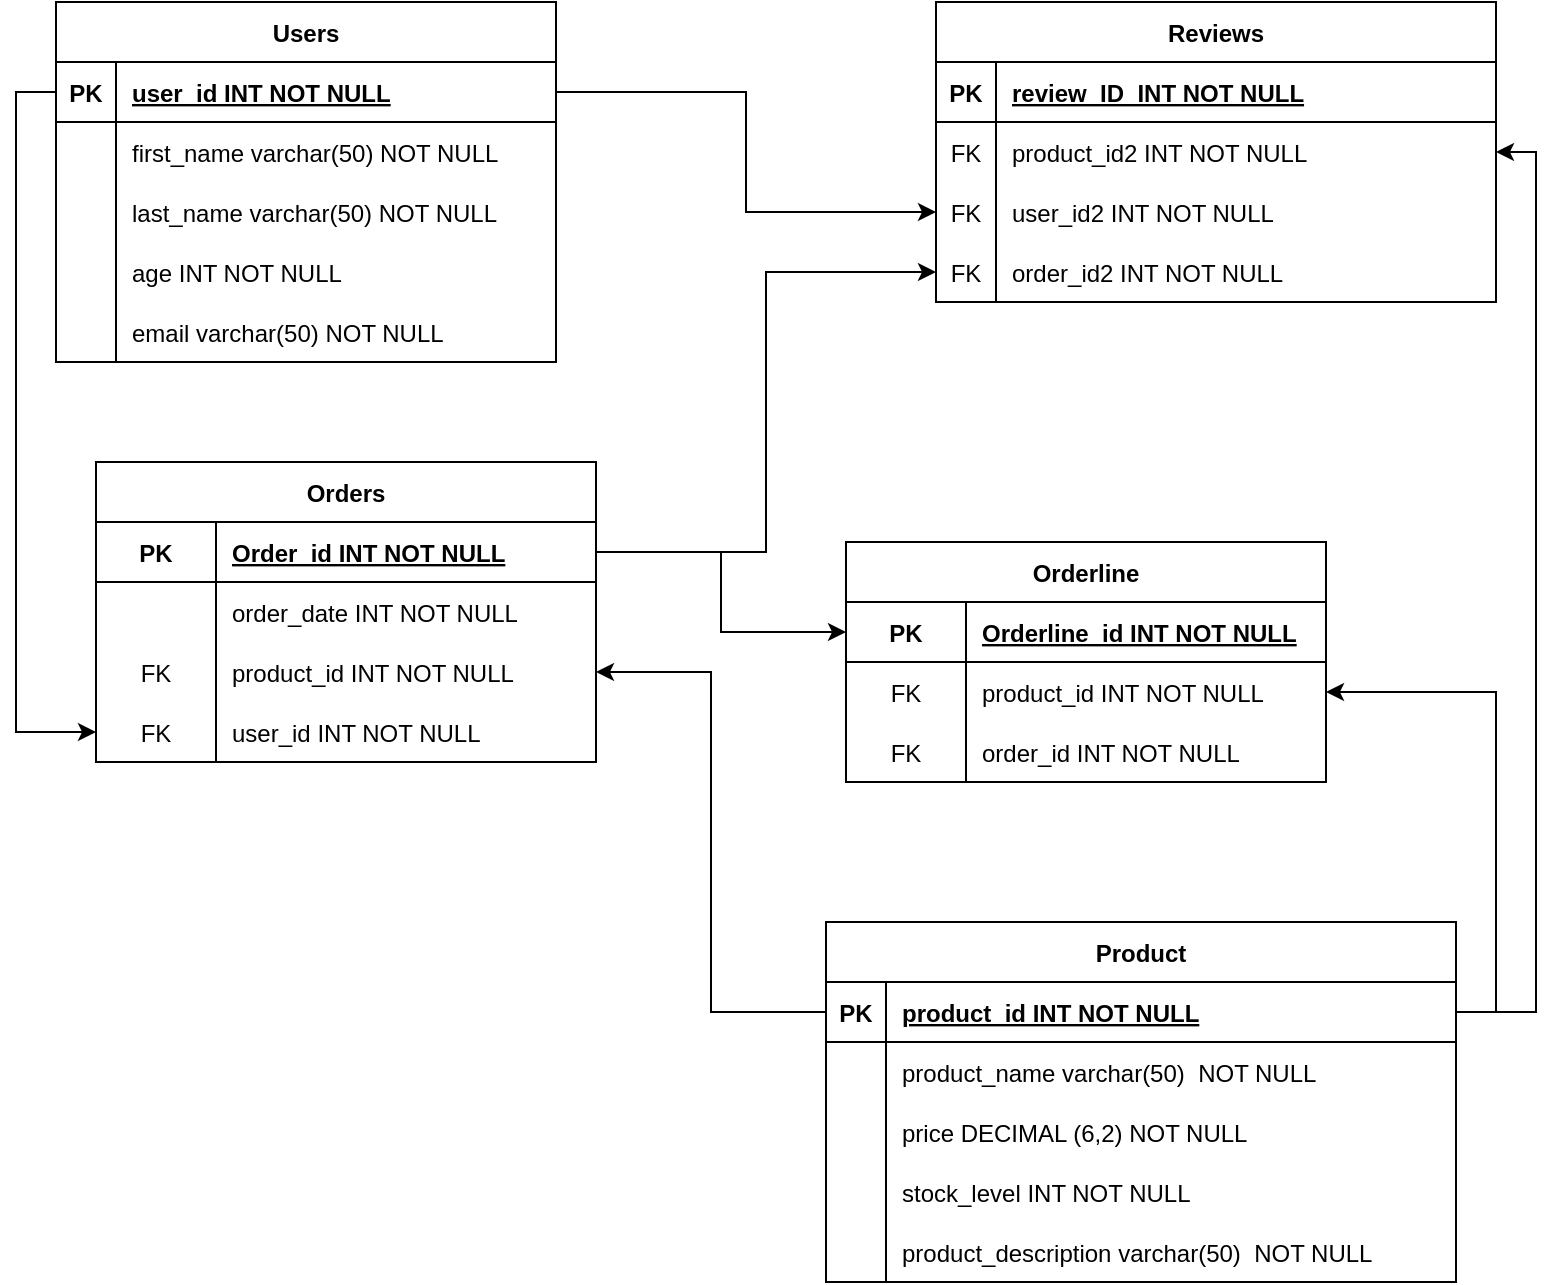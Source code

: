 <mxfile version="16.2.7" type="device" pages="2"><diagram id="R2lEEEUBdFMjLlhIrx00" name="Page-1"><mxGraphModel dx="1783" dy="993" grid="1" gridSize="10" guides="1" tooltips="1" connect="1" arrows="1" fold="1" page="1" pageScale="1" pageWidth="850" pageHeight="1100" math="0" shadow="0" extFonts="Permanent Marker^https://fonts.googleapis.com/css?family=Permanent+Marker"><root><mxCell id="0"/><mxCell id="1" parent="0"/><mxCell id="NBbEtdZP2N2z658jmZak-1" value="Users" style="shape=table;startSize=30;container=1;collapsible=1;childLayout=tableLayout;fixedRows=1;rowLines=0;fontStyle=1;align=center;resizeLast=1;strokeColor=default;" vertex="1" parent="1"><mxGeometry x="40" y="40" width="250" height="180" as="geometry"/></mxCell><mxCell id="NBbEtdZP2N2z658jmZak-2" value="" style="shape=tableRow;horizontal=0;startSize=0;swimlaneHead=0;swimlaneBody=0;fillColor=none;collapsible=0;dropTarget=0;points=[[0,0.5],[1,0.5]];portConstraint=eastwest;top=0;left=0;right=0;bottom=1;strokeColor=default;" vertex="1" parent="NBbEtdZP2N2z658jmZak-1"><mxGeometry y="30" width="250" height="30" as="geometry"/></mxCell><mxCell id="NBbEtdZP2N2z658jmZak-3" value="PK" style="shape=partialRectangle;connectable=0;fillColor=none;top=0;left=0;bottom=0;right=0;fontStyle=1;overflow=hidden;strokeColor=default;" vertex="1" parent="NBbEtdZP2N2z658jmZak-2"><mxGeometry width="30" height="30" as="geometry"><mxRectangle width="30" height="30" as="alternateBounds"/></mxGeometry></mxCell><mxCell id="NBbEtdZP2N2z658jmZak-4" value="user_id INT NOT NULL" style="shape=partialRectangle;connectable=0;fillColor=none;top=0;left=0;bottom=0;right=0;align=left;spacingLeft=6;fontStyle=5;overflow=hidden;strokeColor=default;" vertex="1" parent="NBbEtdZP2N2z658jmZak-2"><mxGeometry x="30" width="220" height="30" as="geometry"><mxRectangle width="220" height="30" as="alternateBounds"/></mxGeometry></mxCell><mxCell id="NBbEtdZP2N2z658jmZak-5" value="" style="shape=tableRow;horizontal=0;startSize=0;swimlaneHead=0;swimlaneBody=0;fillColor=none;collapsible=0;dropTarget=0;points=[[0,0.5],[1,0.5]];portConstraint=eastwest;top=0;left=0;right=0;bottom=0;strokeColor=default;" vertex="1" parent="NBbEtdZP2N2z658jmZak-1"><mxGeometry y="60" width="250" height="30" as="geometry"/></mxCell><mxCell id="NBbEtdZP2N2z658jmZak-6" value="" style="shape=partialRectangle;connectable=0;fillColor=none;top=0;left=0;bottom=0;right=0;editable=1;overflow=hidden;strokeColor=default;" vertex="1" parent="NBbEtdZP2N2z658jmZak-5"><mxGeometry width="30" height="30" as="geometry"><mxRectangle width="30" height="30" as="alternateBounds"/></mxGeometry></mxCell><mxCell id="NBbEtdZP2N2z658jmZak-7" value="first_name varchar(50) NOT NULL" style="shape=partialRectangle;connectable=0;fillColor=none;top=0;left=0;bottom=0;right=0;align=left;spacingLeft=6;overflow=hidden;strokeColor=default;" vertex="1" parent="NBbEtdZP2N2z658jmZak-5"><mxGeometry x="30" width="220" height="30" as="geometry"><mxRectangle width="220" height="30" as="alternateBounds"/></mxGeometry></mxCell><mxCell id="NBbEtdZP2N2z658jmZak-8" value="" style="shape=tableRow;horizontal=0;startSize=0;swimlaneHead=0;swimlaneBody=0;fillColor=none;collapsible=0;dropTarget=0;points=[[0,0.5],[1,0.5]];portConstraint=eastwest;top=0;left=0;right=0;bottom=0;strokeColor=default;" vertex="1" parent="NBbEtdZP2N2z658jmZak-1"><mxGeometry y="90" width="250" height="30" as="geometry"/></mxCell><mxCell id="NBbEtdZP2N2z658jmZak-9" value="" style="shape=partialRectangle;connectable=0;fillColor=none;top=0;left=0;bottom=0;right=0;editable=1;overflow=hidden;strokeColor=default;" vertex="1" parent="NBbEtdZP2N2z658jmZak-8"><mxGeometry width="30" height="30" as="geometry"><mxRectangle width="30" height="30" as="alternateBounds"/></mxGeometry></mxCell><mxCell id="NBbEtdZP2N2z658jmZak-10" value="last_name varchar(50) NOT NULL" style="shape=partialRectangle;connectable=0;fillColor=none;top=0;left=0;bottom=0;right=0;align=left;spacingLeft=6;overflow=hidden;strokeColor=default;" vertex="1" parent="NBbEtdZP2N2z658jmZak-8"><mxGeometry x="30" width="220" height="30" as="geometry"><mxRectangle width="220" height="30" as="alternateBounds"/></mxGeometry></mxCell><mxCell id="NBbEtdZP2N2z658jmZak-11" value="" style="shape=tableRow;horizontal=0;startSize=0;swimlaneHead=0;swimlaneBody=0;fillColor=none;collapsible=0;dropTarget=0;points=[[0,0.5],[1,0.5]];portConstraint=eastwest;top=0;left=0;right=0;bottom=0;strokeColor=default;" vertex="1" parent="NBbEtdZP2N2z658jmZak-1"><mxGeometry y="120" width="250" height="30" as="geometry"/></mxCell><mxCell id="NBbEtdZP2N2z658jmZak-12" value="" style="shape=partialRectangle;connectable=0;fillColor=none;top=0;left=0;bottom=0;right=0;editable=1;overflow=hidden;strokeColor=default;" vertex="1" parent="NBbEtdZP2N2z658jmZak-11"><mxGeometry width="30" height="30" as="geometry"><mxRectangle width="30" height="30" as="alternateBounds"/></mxGeometry></mxCell><mxCell id="NBbEtdZP2N2z658jmZak-13" value="age INT NOT NULL" style="shape=partialRectangle;connectable=0;fillColor=none;top=0;left=0;bottom=0;right=0;align=left;spacingLeft=6;overflow=hidden;strokeColor=default;" vertex="1" parent="NBbEtdZP2N2z658jmZak-11"><mxGeometry x="30" width="220" height="30" as="geometry"><mxRectangle width="220" height="30" as="alternateBounds"/></mxGeometry></mxCell><mxCell id="NBbEtdZP2N2z658jmZak-15" value="" style="shape=tableRow;horizontal=0;startSize=0;swimlaneHead=0;swimlaneBody=0;fillColor=none;collapsible=0;dropTarget=0;points=[[0,0.5],[1,0.5]];portConstraint=eastwest;top=0;left=0;right=0;bottom=0;strokeColor=default;" vertex="1" parent="NBbEtdZP2N2z658jmZak-1"><mxGeometry y="150" width="250" height="30" as="geometry"/></mxCell><mxCell id="NBbEtdZP2N2z658jmZak-16" value="" style="shape=partialRectangle;connectable=0;fillColor=none;top=0;left=0;bottom=0;right=0;editable=1;overflow=hidden;strokeColor=default;" vertex="1" parent="NBbEtdZP2N2z658jmZak-15"><mxGeometry width="30" height="30" as="geometry"><mxRectangle width="30" height="30" as="alternateBounds"/></mxGeometry></mxCell><mxCell id="NBbEtdZP2N2z658jmZak-17" value="email varchar(50) NOT NULL" style="shape=partialRectangle;connectable=0;fillColor=none;top=0;left=0;bottom=0;right=0;align=left;spacingLeft=6;overflow=hidden;strokeColor=default;" vertex="1" parent="NBbEtdZP2N2z658jmZak-15"><mxGeometry x="30" width="220" height="30" as="geometry"><mxRectangle width="220" height="30" as="alternateBounds"/></mxGeometry></mxCell><mxCell id="NBbEtdZP2N2z658jmZak-18" value="Product" style="shape=table;startSize=30;container=1;collapsible=1;childLayout=tableLayout;fixedRows=1;rowLines=0;fontStyle=1;align=center;resizeLast=1;strokeColor=default;" vertex="1" parent="1"><mxGeometry x="425" y="500" width="315" height="180" as="geometry"/></mxCell><mxCell id="NBbEtdZP2N2z658jmZak-19" value="" style="shape=tableRow;horizontal=0;startSize=0;swimlaneHead=0;swimlaneBody=0;fillColor=none;collapsible=0;dropTarget=0;points=[[0,0.5],[1,0.5]];portConstraint=eastwest;top=0;left=0;right=0;bottom=1;strokeColor=default;" vertex="1" parent="NBbEtdZP2N2z658jmZak-18"><mxGeometry y="30" width="315" height="30" as="geometry"/></mxCell><mxCell id="NBbEtdZP2N2z658jmZak-20" value="PK" style="shape=partialRectangle;connectable=0;fillColor=none;top=0;left=0;bottom=0;right=0;fontStyle=1;overflow=hidden;strokeColor=default;" vertex="1" parent="NBbEtdZP2N2z658jmZak-19"><mxGeometry width="30" height="30" as="geometry"><mxRectangle width="30" height="30" as="alternateBounds"/></mxGeometry></mxCell><mxCell id="NBbEtdZP2N2z658jmZak-21" value="product_id INT NOT NULL" style="shape=partialRectangle;connectable=0;fillColor=none;top=0;left=0;bottom=0;right=0;align=left;spacingLeft=6;fontStyle=5;overflow=hidden;strokeColor=default;" vertex="1" parent="NBbEtdZP2N2z658jmZak-19"><mxGeometry x="30" width="285" height="30" as="geometry"><mxRectangle width="285" height="30" as="alternateBounds"/></mxGeometry></mxCell><mxCell id="NBbEtdZP2N2z658jmZak-22" value="" style="shape=tableRow;horizontal=0;startSize=0;swimlaneHead=0;swimlaneBody=0;fillColor=none;collapsible=0;dropTarget=0;points=[[0,0.5],[1,0.5]];portConstraint=eastwest;top=0;left=0;right=0;bottom=0;strokeColor=default;" vertex="1" parent="NBbEtdZP2N2z658jmZak-18"><mxGeometry y="60" width="315" height="30" as="geometry"/></mxCell><mxCell id="NBbEtdZP2N2z658jmZak-23" value="" style="shape=partialRectangle;connectable=0;fillColor=none;top=0;left=0;bottom=0;right=0;editable=1;overflow=hidden;strokeColor=default;" vertex="1" parent="NBbEtdZP2N2z658jmZak-22"><mxGeometry width="30" height="30" as="geometry"><mxRectangle width="30" height="30" as="alternateBounds"/></mxGeometry></mxCell><mxCell id="NBbEtdZP2N2z658jmZak-24" value="product_name varchar(50)  NOT NULL" style="shape=partialRectangle;connectable=0;fillColor=none;top=0;left=0;bottom=0;right=0;align=left;spacingLeft=6;overflow=hidden;strokeColor=default;" vertex="1" parent="NBbEtdZP2N2z658jmZak-22"><mxGeometry x="30" width="285" height="30" as="geometry"><mxRectangle width="285" height="30" as="alternateBounds"/></mxGeometry></mxCell><mxCell id="NBbEtdZP2N2z658jmZak-25" value="" style="shape=tableRow;horizontal=0;startSize=0;swimlaneHead=0;swimlaneBody=0;fillColor=none;collapsible=0;dropTarget=0;points=[[0,0.5],[1,0.5]];portConstraint=eastwest;top=0;left=0;right=0;bottom=0;strokeColor=default;" vertex="1" parent="NBbEtdZP2N2z658jmZak-18"><mxGeometry y="90" width="315" height="30" as="geometry"/></mxCell><mxCell id="NBbEtdZP2N2z658jmZak-26" value="" style="shape=partialRectangle;connectable=0;fillColor=none;top=0;left=0;bottom=0;right=0;editable=1;overflow=hidden;strokeColor=default;" vertex="1" parent="NBbEtdZP2N2z658jmZak-25"><mxGeometry width="30" height="30" as="geometry"><mxRectangle width="30" height="30" as="alternateBounds"/></mxGeometry></mxCell><mxCell id="NBbEtdZP2N2z658jmZak-27" value="price DECIMAL (6,2) NOT NULL" style="shape=partialRectangle;connectable=0;fillColor=none;top=0;left=0;bottom=0;right=0;align=left;spacingLeft=6;overflow=hidden;strokeColor=default;" vertex="1" parent="NBbEtdZP2N2z658jmZak-25"><mxGeometry x="30" width="285" height="30" as="geometry"><mxRectangle width="285" height="30" as="alternateBounds"/></mxGeometry></mxCell><mxCell id="NBbEtdZP2N2z658jmZak-28" value="" style="shape=tableRow;horizontal=0;startSize=0;swimlaneHead=0;swimlaneBody=0;fillColor=none;collapsible=0;dropTarget=0;points=[[0,0.5],[1,0.5]];portConstraint=eastwest;top=0;left=0;right=0;bottom=0;strokeColor=default;" vertex="1" parent="NBbEtdZP2N2z658jmZak-18"><mxGeometry y="120" width="315" height="30" as="geometry"/></mxCell><mxCell id="NBbEtdZP2N2z658jmZak-29" value="" style="shape=partialRectangle;connectable=0;fillColor=none;top=0;left=0;bottom=0;right=0;editable=1;overflow=hidden;strokeColor=default;" vertex="1" parent="NBbEtdZP2N2z658jmZak-28"><mxGeometry width="30" height="30" as="geometry"><mxRectangle width="30" height="30" as="alternateBounds"/></mxGeometry></mxCell><mxCell id="NBbEtdZP2N2z658jmZak-30" value="stock_level INT NOT NULL" style="shape=partialRectangle;connectable=0;fillColor=none;top=0;left=0;bottom=0;right=0;align=left;spacingLeft=6;overflow=hidden;strokeColor=default;" vertex="1" parent="NBbEtdZP2N2z658jmZak-28"><mxGeometry x="30" width="285" height="30" as="geometry"><mxRectangle width="285" height="30" as="alternateBounds"/></mxGeometry></mxCell><mxCell id="NBbEtdZP2N2z658jmZak-81" value="" style="shape=tableRow;horizontal=0;startSize=0;swimlaneHead=0;swimlaneBody=0;fillColor=none;collapsible=0;dropTarget=0;points=[[0,0.5],[1,0.5]];portConstraint=eastwest;top=0;left=0;right=0;bottom=0;strokeColor=default;" vertex="1" parent="NBbEtdZP2N2z658jmZak-18"><mxGeometry y="150" width="315" height="30" as="geometry"/></mxCell><mxCell id="NBbEtdZP2N2z658jmZak-82" value="" style="shape=partialRectangle;connectable=0;fillColor=none;top=0;left=0;bottom=0;right=0;editable=1;overflow=hidden;strokeColor=default;" vertex="1" parent="NBbEtdZP2N2z658jmZak-81"><mxGeometry width="30" height="30" as="geometry"><mxRectangle width="30" height="30" as="alternateBounds"/></mxGeometry></mxCell><mxCell id="NBbEtdZP2N2z658jmZak-83" value="product_description varchar(50)  NOT NULL" style="shape=partialRectangle;connectable=0;fillColor=none;top=0;left=0;bottom=0;right=0;align=left;spacingLeft=6;overflow=hidden;strokeColor=default;" vertex="1" parent="NBbEtdZP2N2z658jmZak-81"><mxGeometry x="30" width="285" height="30" as="geometry"><mxRectangle width="285" height="30" as="alternateBounds"/></mxGeometry></mxCell><mxCell id="NBbEtdZP2N2z658jmZak-31" value="Orders" style="shape=table;startSize=30;container=1;collapsible=1;childLayout=tableLayout;fixedRows=1;rowLines=0;fontStyle=1;align=center;resizeLast=1;strokeColor=default;" vertex="1" parent="1"><mxGeometry x="60" y="270" width="250" height="150" as="geometry"/></mxCell><mxCell id="NBbEtdZP2N2z658jmZak-35" value="" style="shape=tableRow;horizontal=0;startSize=0;swimlaneHead=0;swimlaneBody=0;fillColor=none;collapsible=0;dropTarget=0;points=[[0,0.5],[1,0.5]];portConstraint=eastwest;top=0;left=0;right=0;bottom=1;strokeColor=default;" vertex="1" parent="NBbEtdZP2N2z658jmZak-31"><mxGeometry y="30" width="250" height="30" as="geometry"/></mxCell><mxCell id="NBbEtdZP2N2z658jmZak-36" value="PK" style="shape=partialRectangle;connectable=0;fillColor=none;top=0;left=0;bottom=0;right=0;fontStyle=1;overflow=hidden;strokeColor=default;" vertex="1" parent="NBbEtdZP2N2z658jmZak-35"><mxGeometry width="60" height="30" as="geometry"><mxRectangle width="60" height="30" as="alternateBounds"/></mxGeometry></mxCell><mxCell id="NBbEtdZP2N2z658jmZak-37" value="Order_id INT NOT NULL" style="shape=partialRectangle;connectable=0;fillColor=none;top=0;left=0;bottom=0;right=0;align=left;spacingLeft=6;fontStyle=5;overflow=hidden;strokeColor=default;" vertex="1" parent="NBbEtdZP2N2z658jmZak-35"><mxGeometry x="60" width="190" height="30" as="geometry"><mxRectangle width="190" height="30" as="alternateBounds"/></mxGeometry></mxCell><mxCell id="NBbEtdZP2N2z658jmZak-38" value="" style="shape=tableRow;horizontal=0;startSize=0;swimlaneHead=0;swimlaneBody=0;fillColor=none;collapsible=0;dropTarget=0;points=[[0,0.5],[1,0.5]];portConstraint=eastwest;top=0;left=0;right=0;bottom=0;strokeColor=default;" vertex="1" parent="NBbEtdZP2N2z658jmZak-31"><mxGeometry y="60" width="250" height="30" as="geometry"/></mxCell><mxCell id="NBbEtdZP2N2z658jmZak-39" value="" style="shape=partialRectangle;connectable=0;fillColor=none;top=0;left=0;bottom=0;right=0;editable=1;overflow=hidden;strokeColor=default;" vertex="1" parent="NBbEtdZP2N2z658jmZak-38"><mxGeometry width="60" height="30" as="geometry"><mxRectangle width="60" height="30" as="alternateBounds"/></mxGeometry></mxCell><mxCell id="NBbEtdZP2N2z658jmZak-40" value="order_date INT NOT NULL" style="shape=partialRectangle;connectable=0;fillColor=none;top=0;left=0;bottom=0;right=0;align=left;spacingLeft=6;overflow=hidden;strokeColor=default;" vertex="1" parent="NBbEtdZP2N2z658jmZak-38"><mxGeometry x="60" width="190" height="30" as="geometry"><mxRectangle width="190" height="30" as="alternateBounds"/></mxGeometry></mxCell><mxCell id="NBbEtdZP2N2z658jmZak-45" value="" style="shape=tableRow;horizontal=0;startSize=0;swimlaneHead=0;swimlaneBody=0;fillColor=none;collapsible=0;dropTarget=0;points=[[0,0.5],[1,0.5]];portConstraint=eastwest;top=0;left=0;right=0;bottom=0;strokeColor=default;" vertex="1" parent="NBbEtdZP2N2z658jmZak-31"><mxGeometry y="90" width="250" height="30" as="geometry"/></mxCell><mxCell id="NBbEtdZP2N2z658jmZak-46" value="FK" style="shape=partialRectangle;connectable=0;fillColor=none;top=0;left=0;bottom=0;right=0;fontStyle=0;overflow=hidden;strokeColor=default;" vertex="1" parent="NBbEtdZP2N2z658jmZak-45"><mxGeometry width="60" height="30" as="geometry"><mxRectangle width="60" height="30" as="alternateBounds"/></mxGeometry></mxCell><mxCell id="NBbEtdZP2N2z658jmZak-47" value="product_id INT NOT NULL" style="shape=partialRectangle;connectable=0;fillColor=none;top=0;left=0;bottom=0;right=0;align=left;spacingLeft=6;fontStyle=0;overflow=hidden;strokeColor=default;" vertex="1" parent="NBbEtdZP2N2z658jmZak-45"><mxGeometry x="60" width="190" height="30" as="geometry"><mxRectangle width="190" height="30" as="alternateBounds"/></mxGeometry></mxCell><mxCell id="NBbEtdZP2N2z658jmZak-48" value="" style="shape=tableRow;horizontal=0;startSize=0;swimlaneHead=0;swimlaneBody=0;fillColor=none;collapsible=0;dropTarget=0;points=[[0,0.5],[1,0.5]];portConstraint=eastwest;top=0;left=0;right=0;bottom=0;strokeColor=default;" vertex="1" parent="NBbEtdZP2N2z658jmZak-31"><mxGeometry y="120" width="250" height="30" as="geometry"/></mxCell><mxCell id="NBbEtdZP2N2z658jmZak-49" value="FK" style="shape=partialRectangle;connectable=0;fillColor=none;top=0;left=0;bottom=0;right=0;fontStyle=0;overflow=hidden;strokeColor=default;" vertex="1" parent="NBbEtdZP2N2z658jmZak-48"><mxGeometry width="60" height="30" as="geometry"><mxRectangle width="60" height="30" as="alternateBounds"/></mxGeometry></mxCell><mxCell id="NBbEtdZP2N2z658jmZak-50" value="user_id INT NOT NULL" style="shape=partialRectangle;connectable=0;fillColor=none;top=0;left=0;bottom=0;right=0;align=left;spacingLeft=6;fontStyle=0;overflow=hidden;strokeColor=default;" vertex="1" parent="NBbEtdZP2N2z658jmZak-48"><mxGeometry x="60" width="190" height="30" as="geometry"><mxRectangle width="190" height="30" as="alternateBounds"/></mxGeometry></mxCell><mxCell id="NBbEtdZP2N2z658jmZak-64" value="Orderline" style="shape=table;startSize=30;container=1;collapsible=1;childLayout=tableLayout;fixedRows=1;rowLines=0;fontStyle=1;align=center;resizeLast=1;strokeColor=default;" vertex="1" parent="1"><mxGeometry x="435" y="310" width="240" height="120" as="geometry"/></mxCell><mxCell id="NBbEtdZP2N2z658jmZak-68" value="" style="shape=tableRow;horizontal=0;startSize=0;swimlaneHead=0;swimlaneBody=0;fillColor=none;collapsible=0;dropTarget=0;points=[[0,0.5],[1,0.5]];portConstraint=eastwest;top=0;left=0;right=0;bottom=1;strokeColor=default;" vertex="1" parent="NBbEtdZP2N2z658jmZak-64"><mxGeometry y="30" width="240" height="30" as="geometry"/></mxCell><mxCell id="NBbEtdZP2N2z658jmZak-69" value="PK" style="shape=partialRectangle;connectable=0;fillColor=none;top=0;left=0;bottom=0;right=0;fontStyle=1;overflow=hidden;strokeColor=default;" vertex="1" parent="NBbEtdZP2N2z658jmZak-68"><mxGeometry width="60" height="30" as="geometry"><mxRectangle width="60" height="30" as="alternateBounds"/></mxGeometry></mxCell><mxCell id="NBbEtdZP2N2z658jmZak-70" value="Orderline_id INT NOT NULL" style="shape=partialRectangle;connectable=0;fillColor=none;top=0;left=0;bottom=0;right=0;align=left;spacingLeft=6;fontStyle=5;overflow=hidden;strokeColor=default;" vertex="1" parent="NBbEtdZP2N2z658jmZak-68"><mxGeometry x="60" width="180" height="30" as="geometry"><mxRectangle width="180" height="30" as="alternateBounds"/></mxGeometry></mxCell><mxCell id="NBbEtdZP2N2z658jmZak-71" value="" style="shape=tableRow;horizontal=0;startSize=0;swimlaneHead=0;swimlaneBody=0;fillColor=none;collapsible=0;dropTarget=0;points=[[0,0.5],[1,0.5]];portConstraint=eastwest;top=0;left=0;right=0;bottom=0;strokeColor=default;" vertex="1" parent="NBbEtdZP2N2z658jmZak-64"><mxGeometry y="60" width="240" height="30" as="geometry"/></mxCell><mxCell id="NBbEtdZP2N2z658jmZak-72" value="FK" style="shape=partialRectangle;connectable=0;fillColor=none;top=0;left=0;bottom=0;right=0;editable=1;overflow=hidden;strokeColor=default;" vertex="1" parent="NBbEtdZP2N2z658jmZak-71"><mxGeometry width="60" height="30" as="geometry"><mxRectangle width="60" height="30" as="alternateBounds"/></mxGeometry></mxCell><mxCell id="NBbEtdZP2N2z658jmZak-73" value="product_id INT NOT NULL" style="shape=partialRectangle;connectable=0;fillColor=none;top=0;left=0;bottom=0;right=0;align=left;spacingLeft=6;overflow=hidden;strokeColor=default;" vertex="1" parent="NBbEtdZP2N2z658jmZak-71"><mxGeometry x="60" width="180" height="30" as="geometry"><mxRectangle width="180" height="30" as="alternateBounds"/></mxGeometry></mxCell><mxCell id="NBbEtdZP2N2z658jmZak-74" value="" style="shape=tableRow;horizontal=0;startSize=0;swimlaneHead=0;swimlaneBody=0;fillColor=none;collapsible=0;dropTarget=0;points=[[0,0.5],[1,0.5]];portConstraint=eastwest;top=0;left=0;right=0;bottom=0;strokeColor=default;" vertex="1" parent="NBbEtdZP2N2z658jmZak-64"><mxGeometry y="90" width="240" height="30" as="geometry"/></mxCell><mxCell id="NBbEtdZP2N2z658jmZak-75" value="FK" style="shape=partialRectangle;connectable=0;fillColor=none;top=0;left=0;bottom=0;right=0;editable=1;overflow=hidden;strokeColor=default;" vertex="1" parent="NBbEtdZP2N2z658jmZak-74"><mxGeometry width="60" height="30" as="geometry"><mxRectangle width="60" height="30" as="alternateBounds"/></mxGeometry></mxCell><mxCell id="NBbEtdZP2N2z658jmZak-76" value="order_id INT NOT NULL" style="shape=partialRectangle;connectable=0;fillColor=none;top=0;left=0;bottom=0;right=0;align=left;spacingLeft=6;overflow=hidden;strokeColor=default;" vertex="1" parent="NBbEtdZP2N2z658jmZak-74"><mxGeometry x="60" width="180" height="30" as="geometry"><mxRectangle width="180" height="30" as="alternateBounds"/></mxGeometry></mxCell><mxCell id="NBbEtdZP2N2z658jmZak-77" style="edgeStyle=orthogonalEdgeStyle;rounded=0;orthogonalLoop=1;jettySize=auto;html=1;exitX=0;exitY=0.5;exitDx=0;exitDy=0;entryX=0;entryY=0.5;entryDx=0;entryDy=0;" edge="1" parent="1" source="NBbEtdZP2N2z658jmZak-2" target="NBbEtdZP2N2z658jmZak-48"><mxGeometry relative="1" as="geometry"/></mxCell><mxCell id="NBbEtdZP2N2z658jmZak-78" style="edgeStyle=orthogonalEdgeStyle;rounded=0;orthogonalLoop=1;jettySize=auto;html=1;exitX=0;exitY=0.5;exitDx=0;exitDy=0;entryX=1;entryY=0.5;entryDx=0;entryDy=0;" edge="1" parent="1" source="NBbEtdZP2N2z658jmZak-19" target="NBbEtdZP2N2z658jmZak-45"><mxGeometry relative="1" as="geometry"/></mxCell><mxCell id="NBbEtdZP2N2z658jmZak-79" style="edgeStyle=orthogonalEdgeStyle;rounded=0;orthogonalLoop=1;jettySize=auto;html=1;exitX=1;exitY=0.5;exitDx=0;exitDy=0;entryX=1;entryY=0.5;entryDx=0;entryDy=0;" edge="1" parent="1" source="NBbEtdZP2N2z658jmZak-19" target="NBbEtdZP2N2z658jmZak-71"><mxGeometry relative="1" as="geometry"/></mxCell><mxCell id="NBbEtdZP2N2z658jmZak-80" style="edgeStyle=orthogonalEdgeStyle;rounded=0;orthogonalLoop=1;jettySize=auto;html=1;exitX=1;exitY=0.5;exitDx=0;exitDy=0;entryX=0;entryY=0.5;entryDx=0;entryDy=0;" edge="1" parent="1" source="NBbEtdZP2N2z658jmZak-35" target="NBbEtdZP2N2z658jmZak-68"><mxGeometry relative="1" as="geometry"/></mxCell><mxCell id="NBbEtdZP2N2z658jmZak-97" value="Reviews" style="shape=table;startSize=30;container=1;collapsible=1;childLayout=tableLayout;fixedRows=1;rowLines=0;fontStyle=1;align=center;resizeLast=1;strokeColor=default;" vertex="1" parent="1"><mxGeometry x="480" y="40" width="280" height="150" as="geometry"/></mxCell><mxCell id="NBbEtdZP2N2z658jmZak-98" value="" style="shape=tableRow;horizontal=0;startSize=0;swimlaneHead=0;swimlaneBody=0;fillColor=none;collapsible=0;dropTarget=0;points=[[0,0.5],[1,0.5]];portConstraint=eastwest;top=0;left=0;right=0;bottom=1;strokeColor=default;" vertex="1" parent="NBbEtdZP2N2z658jmZak-97"><mxGeometry y="30" width="280" height="30" as="geometry"/></mxCell><mxCell id="NBbEtdZP2N2z658jmZak-99" value="PK" style="shape=partialRectangle;connectable=0;fillColor=none;top=0;left=0;bottom=0;right=0;fontStyle=1;overflow=hidden;strokeColor=default;" vertex="1" parent="NBbEtdZP2N2z658jmZak-98"><mxGeometry width="30" height="30" as="geometry"><mxRectangle width="30" height="30" as="alternateBounds"/></mxGeometry></mxCell><mxCell id="NBbEtdZP2N2z658jmZak-100" value="review_ID  INT NOT NULL" style="shape=partialRectangle;connectable=0;fillColor=none;top=0;left=0;bottom=0;right=0;align=left;spacingLeft=6;fontStyle=5;overflow=hidden;strokeColor=default;" vertex="1" parent="NBbEtdZP2N2z658jmZak-98"><mxGeometry x="30" width="250" height="30" as="geometry"><mxRectangle width="250" height="30" as="alternateBounds"/></mxGeometry></mxCell><mxCell id="NBbEtdZP2N2z658jmZak-101" value="" style="shape=tableRow;horizontal=0;startSize=0;swimlaneHead=0;swimlaneBody=0;fillColor=none;collapsible=0;dropTarget=0;points=[[0,0.5],[1,0.5]];portConstraint=eastwest;top=0;left=0;right=0;bottom=0;strokeColor=default;" vertex="1" parent="NBbEtdZP2N2z658jmZak-97"><mxGeometry y="60" width="280" height="30" as="geometry"/></mxCell><mxCell id="NBbEtdZP2N2z658jmZak-102" value="FK" style="shape=partialRectangle;connectable=0;fillColor=none;top=0;left=0;bottom=0;right=0;editable=1;overflow=hidden;strokeColor=default;" vertex="1" parent="NBbEtdZP2N2z658jmZak-101"><mxGeometry width="30" height="30" as="geometry"><mxRectangle width="30" height="30" as="alternateBounds"/></mxGeometry></mxCell><mxCell id="NBbEtdZP2N2z658jmZak-103" value="product_id2 INT NOT NULL" style="shape=partialRectangle;connectable=0;fillColor=none;top=0;left=0;bottom=0;right=0;align=left;spacingLeft=6;overflow=hidden;strokeColor=default;" vertex="1" parent="NBbEtdZP2N2z658jmZak-101"><mxGeometry x="30" width="250" height="30" as="geometry"><mxRectangle width="250" height="30" as="alternateBounds"/></mxGeometry></mxCell><mxCell id="NBbEtdZP2N2z658jmZak-104" value="" style="shape=tableRow;horizontal=0;startSize=0;swimlaneHead=0;swimlaneBody=0;fillColor=none;collapsible=0;dropTarget=0;points=[[0,0.5],[1,0.5]];portConstraint=eastwest;top=0;left=0;right=0;bottom=0;strokeColor=default;" vertex="1" parent="NBbEtdZP2N2z658jmZak-97"><mxGeometry y="90" width="280" height="30" as="geometry"/></mxCell><mxCell id="NBbEtdZP2N2z658jmZak-105" value="FK" style="shape=partialRectangle;connectable=0;fillColor=none;top=0;left=0;bottom=0;right=0;editable=1;overflow=hidden;strokeColor=default;" vertex="1" parent="NBbEtdZP2N2z658jmZak-104"><mxGeometry width="30" height="30" as="geometry"><mxRectangle width="30" height="30" as="alternateBounds"/></mxGeometry></mxCell><mxCell id="NBbEtdZP2N2z658jmZak-106" value="user_id2 INT NOT NULL" style="shape=partialRectangle;connectable=0;fillColor=none;top=0;left=0;bottom=0;right=0;align=left;spacingLeft=6;overflow=hidden;strokeColor=default;" vertex="1" parent="NBbEtdZP2N2z658jmZak-104"><mxGeometry x="30" width="250" height="30" as="geometry"><mxRectangle width="250" height="30" as="alternateBounds"/></mxGeometry></mxCell><mxCell id="NBbEtdZP2N2z658jmZak-107" value="" style="shape=tableRow;horizontal=0;startSize=0;swimlaneHead=0;swimlaneBody=0;fillColor=none;collapsible=0;dropTarget=0;points=[[0,0.5],[1,0.5]];portConstraint=eastwest;top=0;left=0;right=0;bottom=0;strokeColor=default;" vertex="1" parent="NBbEtdZP2N2z658jmZak-97"><mxGeometry y="120" width="280" height="30" as="geometry"/></mxCell><mxCell id="NBbEtdZP2N2z658jmZak-108" value="FK" style="shape=partialRectangle;connectable=0;fillColor=none;top=0;left=0;bottom=0;right=0;editable=1;overflow=hidden;strokeColor=default;" vertex="1" parent="NBbEtdZP2N2z658jmZak-107"><mxGeometry width="30" height="30" as="geometry"><mxRectangle width="30" height="30" as="alternateBounds"/></mxGeometry></mxCell><mxCell id="NBbEtdZP2N2z658jmZak-109" value="order_id2 INT NOT NULL" style="shape=partialRectangle;connectable=0;fillColor=none;top=0;left=0;bottom=0;right=0;align=left;spacingLeft=6;overflow=hidden;strokeColor=default;" vertex="1" parent="NBbEtdZP2N2z658jmZak-107"><mxGeometry x="30" width="250" height="30" as="geometry"><mxRectangle width="250" height="30" as="alternateBounds"/></mxGeometry></mxCell><mxCell id="NBbEtdZP2N2z658jmZak-111" style="edgeStyle=orthogonalEdgeStyle;rounded=0;orthogonalLoop=1;jettySize=auto;html=1;exitX=1;exitY=0.5;exitDx=0;exitDy=0;entryX=0;entryY=0.5;entryDx=0;entryDy=0;" edge="1" parent="1" source="NBbEtdZP2N2z658jmZak-2" target="NBbEtdZP2N2z658jmZak-104"><mxGeometry relative="1" as="geometry"/></mxCell><mxCell id="NBbEtdZP2N2z658jmZak-112" style="edgeStyle=orthogonalEdgeStyle;rounded=0;orthogonalLoop=1;jettySize=auto;html=1;exitX=1;exitY=0.5;exitDx=0;exitDy=0;entryX=0;entryY=0.5;entryDx=0;entryDy=0;" edge="1" parent="1" source="NBbEtdZP2N2z658jmZak-35" target="NBbEtdZP2N2z658jmZak-107"><mxGeometry relative="1" as="geometry"/></mxCell><mxCell id="NBbEtdZP2N2z658jmZak-113" style="edgeStyle=orthogonalEdgeStyle;rounded=0;orthogonalLoop=1;jettySize=auto;html=1;exitX=1;exitY=0.5;exitDx=0;exitDy=0;entryX=1;entryY=0.5;entryDx=0;entryDy=0;" edge="1" parent="1" source="NBbEtdZP2N2z658jmZak-19" target="NBbEtdZP2N2z658jmZak-101"><mxGeometry relative="1" as="geometry"/></mxCell></root></mxGraphModel></diagram><diagram id="2KeyUNArcKQPglog9-hu" name="Page-2"><mxGraphModel dx="786" dy="514" grid="1" gridSize="10" guides="1" tooltips="1" connect="1" arrows="1" fold="1" page="1" pageScale="1" pageWidth="827" pageHeight="1169" math="0" shadow="0"><root><mxCell id="Fq6m5YwhCUBzVAjYfC34-0"/><mxCell id="Fq6m5YwhCUBzVAjYfC34-1" parent="Fq6m5YwhCUBzVAjYfC34-0"/></root></mxGraphModel></diagram></mxfile>